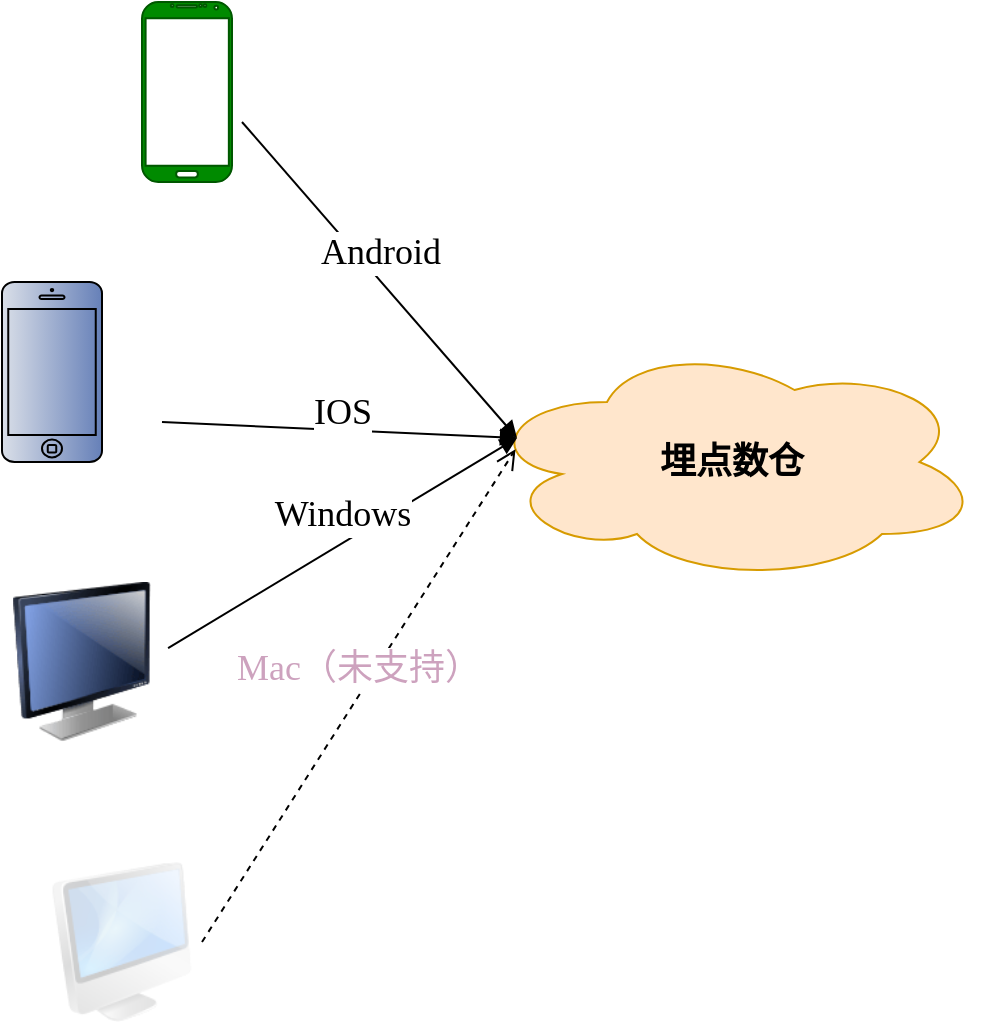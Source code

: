 <mxfile version="20.8.13" type="github">
  <diagram name="Page-1" id="74e2e168-ea6b-b213-b513-2b3c1d86103e">
    <mxGraphModel dx="1314" dy="793" grid="1" gridSize="10" guides="1" tooltips="1" connect="1" arrows="1" fold="1" page="1" pageScale="1" pageWidth="1100" pageHeight="850" background="none" math="0" shadow="0">
      <root>
        <mxCell id="0" />
        <mxCell id="1" parent="0" />
        <mxCell id="6bPCbO9TS993li9CQj1C-1" value="埋点数仓" style="ellipse;shape=cloud;whiteSpace=wrap;html=1;fillColor=#ffe6cc;strokeColor=#d79b00;fontStyle=1;fontSize=18;fontFamily=Tahoma;" parent="1" vertex="1">
          <mxGeometry x="340" y="220" width="250" height="120" as="geometry" />
        </mxCell>
        <mxCell id="6bPCbO9TS993li9CQj1C-6" value="" style="image;html=1;image=img/lib/clip_art/computers/iMac_128x128.png;fillStyle=solid;fontFamily=Tahoma;fontSize=18;fillColor=#D5E8D4;opacity=20;" parent="1" vertex="1">
          <mxGeometry x="120" y="480" width="80" height="80" as="geometry" />
        </mxCell>
        <mxCell id="6bPCbO9TS993li9CQj1C-12" value="Android" style="html=1;verticalAlign=bottom;endArrow=block;rounded=0;fontFamily=Tahoma;fontSize=18;exitX=1;exitY=0.5;exitDx=0;exitDy=0;entryX=0.07;entryY=0.4;entryDx=0;entryDy=0;entryPerimeter=0;" parent="1" target="6bPCbO9TS993li9CQj1C-1" edge="1">
          <mxGeometry width="80" relative="1" as="geometry">
            <mxPoint x="220" y="110" as="sourcePoint" />
            <mxPoint x="320" y="170" as="targetPoint" />
          </mxGeometry>
        </mxCell>
        <mxCell id="6bPCbO9TS993li9CQj1C-13" value="IOS" style="html=1;verticalAlign=bottom;endArrow=block;rounded=0;fontFamily=Tahoma;fontSize=18;exitX=1;exitY=0.5;exitDx=0;exitDy=0;entryX=0.07;entryY=0.4;entryDx=0;entryDy=0;entryPerimeter=0;" parent="1" target="6bPCbO9TS993li9CQj1C-1" edge="1">
          <mxGeometry x="0.021" y="-5" width="80" relative="1" as="geometry">
            <mxPoint x="180" y="260" as="sourcePoint" />
            <mxPoint x="347.205" y="316.164" as="targetPoint" />
            <mxPoint as="offset" />
          </mxGeometry>
        </mxCell>
        <mxCell id="6bPCbO9TS993li9CQj1C-14" value="" style="verticalLabelPosition=bottom;verticalAlign=top;html=1;shadow=0;dashed=0;strokeWidth=1;shape=mxgraph.android.phone2;strokeColor=#005700;fillStyle=solid;fontFamily=Tahoma;fontSize=18;fillColor=#008a00;fontColor=#ffffff;" parent="1" vertex="1">
          <mxGeometry x="170" y="50" width="45" height="90" as="geometry" />
        </mxCell>
        <mxCell id="6bPCbO9TS993li9CQj1C-15" value="" style="html=1;verticalLabelPosition=bottom;labelBackgroundColor=#ffffff;verticalAlign=top;shadow=0;dashed=0;strokeWidth=1;shape=mxgraph.ios7.misc.iphone;strokeColor=#000000;fillStyle=solid;fontFamily=Tahoma;fontSize=18;fillColor=#6680b8;fontColor=#ffffff;gradientColor=#DADFE8;gradientDirection=west;" parent="1" vertex="1">
          <mxGeometry x="100" y="190" width="50" height="90" as="geometry" />
        </mxCell>
        <mxCell id="6bPCbO9TS993li9CQj1C-16" value="" style="image;html=1;image=img/lib/clip_art/computers/Monitor_128x128.png;fillStyle=solid;fontFamily=Tahoma;fontSize=18;fillColor=#D5E8D4;" parent="1" vertex="1">
          <mxGeometry x="100" y="340" width="80" height="80" as="geometry" />
        </mxCell>
        <mxCell id="6bPCbO9TS993li9CQj1C-17" value="Windows" style="html=1;verticalAlign=bottom;endArrow=block;rounded=0;fontFamily=Tahoma;fontSize=18;exitX=1.038;exitY=0.413;exitDx=0;exitDy=0;exitPerimeter=0;entryX=0.07;entryY=0.4;entryDx=0;entryDy=0;entryPerimeter=0;" parent="1" source="6bPCbO9TS993li9CQj1C-16" target="6bPCbO9TS993li9CQj1C-1" edge="1">
          <mxGeometry width="80" relative="1" as="geometry">
            <mxPoint x="200" y="360" as="sourcePoint" />
            <mxPoint x="280" y="360" as="targetPoint" />
          </mxGeometry>
        </mxCell>
        <mxCell id="6bPCbO9TS993li9CQj1C-18" value="&lt;font color=&quot;#cda2be&quot;&gt;Mac（未支持）&lt;/font&gt;" style="html=1;verticalAlign=bottom;endArrow=open;dashed=1;endSize=8;rounded=0;fontFamily=Tahoma;fontSize=18;exitX=1;exitY=0.5;exitDx=0;exitDy=0;entryX=0.067;entryY=0.447;entryDx=0;entryDy=0;entryPerimeter=0;" parent="1" source="6bPCbO9TS993li9CQj1C-6" target="6bPCbO9TS993li9CQj1C-1" edge="1">
          <mxGeometry relative="1" as="geometry">
            <mxPoint x="370" y="540" as="sourcePoint" />
            <mxPoint x="450" y="260" as="targetPoint" />
          </mxGeometry>
        </mxCell>
      </root>
    </mxGraphModel>
  </diagram>
</mxfile>
